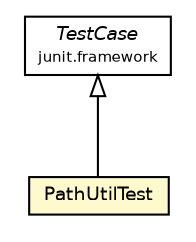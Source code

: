 #!/usr/local/bin/dot
#
# Class diagram 
# Generated by UmlGraph version 4.6 (http://www.spinellis.gr/sw/umlgraph)
#

digraph G {
	edge [fontname="Helvetica",fontsize=10,labelfontname="Helvetica",labelfontsize=10];
	node [fontname="Helvetica",fontsize=10,shape=plaintext];
	// org.apache.maven.archiva.common.utils.PathUtilTest
	c12495 [label=<<table border="0" cellborder="1" cellspacing="0" cellpadding="2" port="p" bgcolor="lemonChiffon" href="./PathUtilTest.html">
		<tr><td><table border="0" cellspacing="0" cellpadding="1">
			<tr><td> PathUtilTest </td></tr>
		</table></td></tr>
		</table>>, fontname="Helvetica", fontcolor="black", fontsize=9.0];
	//org.apache.maven.archiva.common.utils.PathUtilTest extends junit.framework.TestCase
	c12696:p -> c12495:p [dir=back,arrowtail=empty];
	// junit.framework.TestCase
	c12696 [label=<<table border="0" cellborder="1" cellspacing="0" cellpadding="2" port="p" href="http://java.sun.com/j2se/1.4.2/docs/api/junit/framework/TestCase.html">
		<tr><td><table border="0" cellspacing="0" cellpadding="1">
			<tr><td><font face="Helvetica-Oblique"> TestCase </font></td></tr>
			<tr><td><font point-size="7.0"> junit.framework </font></td></tr>
		</table></td></tr>
		</table>>, fontname="Helvetica", fontcolor="black", fontsize=9.0];
}

